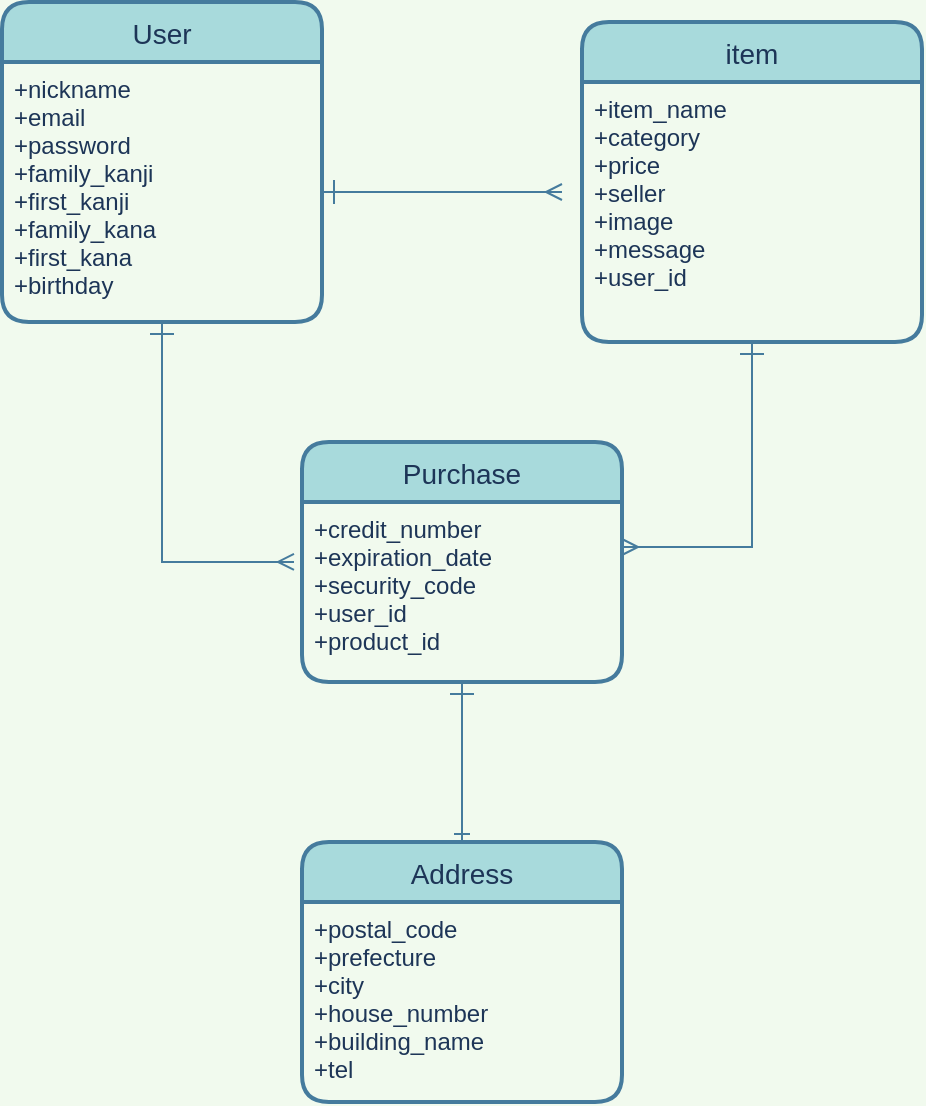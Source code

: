 <mxfile version="13.6.5">
    <diagram id="tKMC77xJiPseYmtbA4ZW" name="ページ1">
        <mxGraphModel dx="488" dy="614" grid="1" gridSize="10" guides="1" tooltips="1" connect="1" arrows="1" fold="1" page="1" pageScale="1" pageWidth="827" pageHeight="1169" background="#F1FAEE" math="0" shadow="0">
            <root>
                <mxCell id="0"/>
                <mxCell id="1" parent="0"/>
                <mxCell id="41" style="edgeStyle=orthogonalEdgeStyle;rounded=0;orthogonalLoop=1;jettySize=auto;html=1;startArrow=ERone;startFill=0;startSize=10;endArrow=ERmany;endFill=0;targetPerimeterSpacing=10;strokeColor=#457B9D;entryX=1;entryY=0.25;entryDx=0;entryDy=0;fontColor=#1D3557;labelBackgroundColor=#F1FAEE;" edge="1" parent="1" source="37" target="40">
                    <mxGeometry relative="1" as="geometry">
                        <mxPoint x="405" y="380" as="targetPoint"/>
                        <Array as="points">
                            <mxPoint x="405" y="293"/>
                        </Array>
                    </mxGeometry>
                </mxCell>
                <mxCell id="42" style="edgeStyle=orthogonalEdgeStyle;rounded=0;orthogonalLoop=1;jettySize=auto;html=1;startArrow=ERone;startFill=0;startSize=10;endArrow=ERmany;endFill=0;targetPerimeterSpacing=10;strokeColor=#457B9D;fontColor=#1D3557;labelBackgroundColor=#F1FAEE;" edge="1" parent="1" source="34">
                    <mxGeometry relative="1" as="geometry">
                        <mxPoint x="310" y="115" as="targetPoint"/>
                    </mxGeometry>
                </mxCell>
                <mxCell id="43" style="edgeStyle=orthogonalEdgeStyle;rounded=0;orthogonalLoop=1;jettySize=auto;html=1;startArrow=ERone;startFill=0;startSize=10;endArrow=ERmany;endFill=0;targetPerimeterSpacing=10;strokeColor=#457B9D;entryX=-0.025;entryY=0.333;entryDx=0;entryDy=0;entryPerimeter=0;fontColor=#1D3557;labelBackgroundColor=#F1FAEE;" edge="1" parent="1" source="34" target="40">
                    <mxGeometry relative="1" as="geometry">
                        <mxPoint x="160" y="380" as="targetPoint"/>
                        <Array as="points">
                            <mxPoint x="110" y="300"/>
                        </Array>
                    </mxGeometry>
                </mxCell>
                <mxCell id="33" value="User" style="swimlane;childLayout=stackLayout;horizontal=1;startSize=30;horizontalStack=0;rounded=1;fontSize=14;fontStyle=0;strokeWidth=2;resizeParent=0;resizeLast=1;shadow=0;dashed=0;align=center;fillColor=#A8DADC;strokeColor=#457B9D;fontColor=#1D3557;" vertex="1" parent="1">
                    <mxGeometry x="30" y="20" width="160" height="160" as="geometry"/>
                </mxCell>
                <mxCell id="34" value="+nickname&#10;+email&#10;+password&#10;+family_kanji&#10;+first_kanji &#10;+family_kana&#10;+first_kana&#10;+birthday&#10;" style="align=left;strokeColor=none;fillColor=none;spacingLeft=4;fontSize=12;verticalAlign=top;resizable=0;rotatable=0;part=1;fontColor=#1D3557;" vertex="1" parent="33">
                    <mxGeometry y="30" width="160" height="130" as="geometry"/>
                </mxCell>
                <mxCell id="36" value="item" style="swimlane;childLayout=stackLayout;horizontal=1;startSize=30;horizontalStack=0;rounded=1;fontSize=14;fontStyle=0;strokeWidth=2;resizeParent=0;resizeLast=1;shadow=0;dashed=0;align=center;fillColor=#A8DADC;strokeColor=#457B9D;fontColor=#1D3557;" vertex="1" parent="1">
                    <mxGeometry x="320" y="30" width="170" height="160" as="geometry"/>
                </mxCell>
                <mxCell id="37" value="+item_name&#10;+category&#10;+price&#10;+seller&#10;+image&#10;+message&#10;+user_id" style="align=left;strokeColor=none;fillColor=none;spacingLeft=4;fontSize=12;verticalAlign=top;resizable=0;rotatable=0;part=1;fontColor=#1D3557;" vertex="1" parent="36">
                    <mxGeometry y="30" width="170" height="130" as="geometry"/>
                </mxCell>
                <mxCell id="39" value="Purchase" style="swimlane;childLayout=stackLayout;horizontal=1;startSize=30;horizontalStack=0;rounded=1;fontSize=14;fontStyle=0;strokeWidth=2;resizeParent=0;resizeLast=1;shadow=0;dashed=0;align=center;fillColor=#A8DADC;strokeColor=#457B9D;fontColor=#1D3557;" vertex="1" parent="1">
                    <mxGeometry x="180" y="240" width="160" height="120" as="geometry"/>
                </mxCell>
                <mxCell id="40" value="+credit_number&#10;+expiration_date&#10;+security_code&#10;+user_id&#10;+product_id" style="align=left;strokeColor=none;fillColor=none;spacingLeft=4;fontSize=12;verticalAlign=top;resizable=0;rotatable=0;part=1;fontColor=#1D3557;" vertex="1" parent="39">
                    <mxGeometry y="30" width="160" height="90" as="geometry"/>
                </mxCell>
                <mxCell id="49" value="Address" style="swimlane;childLayout=stackLayout;horizontal=1;startSize=30;horizontalStack=0;rounded=1;fontSize=14;fontStyle=0;strokeWidth=2;resizeParent=0;resizeLast=1;shadow=0;dashed=0;align=center;fillColor=#A8DADC;strokeColor=#457B9D;fontColor=#1D3557;" vertex="1" parent="1">
                    <mxGeometry x="180" y="440" width="160" height="130" as="geometry"/>
                </mxCell>
                <mxCell id="50" value="+postal_code&#10;+prefecture&#10;+city&#10;+house_number&#10;+building_name&#10;+tel" style="align=left;strokeColor=none;fillColor=none;spacingLeft=4;fontSize=12;verticalAlign=top;resizable=0;rotatable=0;part=1;fontColor=#1D3557;" vertex="1" parent="49">
                    <mxGeometry y="30" width="160" height="100" as="geometry"/>
                </mxCell>
                <mxCell id="51" style="edgeStyle=orthogonalEdgeStyle;rounded=0;orthogonalLoop=1;jettySize=auto;html=1;startArrow=ERone;startFill=0;startSize=10;endArrow=ERone;endFill=0;targetPerimeterSpacing=10;strokeColor=#457B9D;entryX=0.5;entryY=0;entryDx=0;entryDy=0;fontColor=#1D3557;labelBackgroundColor=#F1FAEE;" edge="1" parent="1" source="40" target="49">
                    <mxGeometry relative="1" as="geometry">
                        <mxPoint x="260" y="430" as="targetPoint"/>
                    </mxGeometry>
                </mxCell>
            </root>
        </mxGraphModel>
    </diagram>
</mxfile>